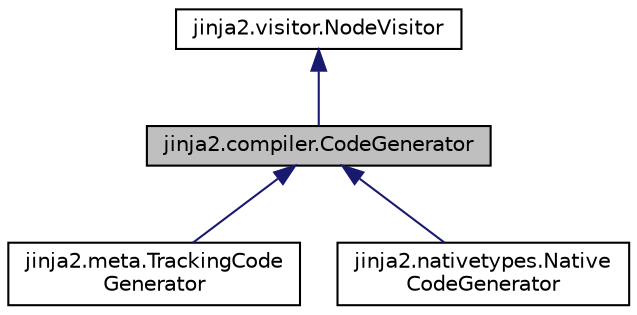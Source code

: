 digraph "jinja2.compiler.CodeGenerator"
{
 // LATEX_PDF_SIZE
  edge [fontname="Helvetica",fontsize="10",labelfontname="Helvetica",labelfontsize="10"];
  node [fontname="Helvetica",fontsize="10",shape=record];
  Node1 [label="jinja2.compiler.CodeGenerator",height=0.2,width=0.4,color="black", fillcolor="grey75", style="filled", fontcolor="black",tooltip=" "];
  Node2 -> Node1 [dir="back",color="midnightblue",fontsize="10",style="solid"];
  Node2 [label="jinja2.visitor.NodeVisitor",height=0.2,width=0.4,color="black", fillcolor="white", style="filled",URL="$classjinja2_1_1visitor_1_1NodeVisitor.html",tooltip=" "];
  Node1 -> Node3 [dir="back",color="midnightblue",fontsize="10",style="solid"];
  Node3 [label="jinja2.meta.TrackingCode\lGenerator",height=0.2,width=0.4,color="black", fillcolor="white", style="filled",URL="$classjinja2_1_1meta_1_1TrackingCodeGenerator.html",tooltip=" "];
  Node1 -> Node4 [dir="back",color="midnightblue",fontsize="10",style="solid"];
  Node4 [label="jinja2.nativetypes.Native\lCodeGenerator",height=0.2,width=0.4,color="black", fillcolor="white", style="filled",URL="$classjinja2_1_1nativetypes_1_1NativeCodeGenerator.html",tooltip=" "];
}
